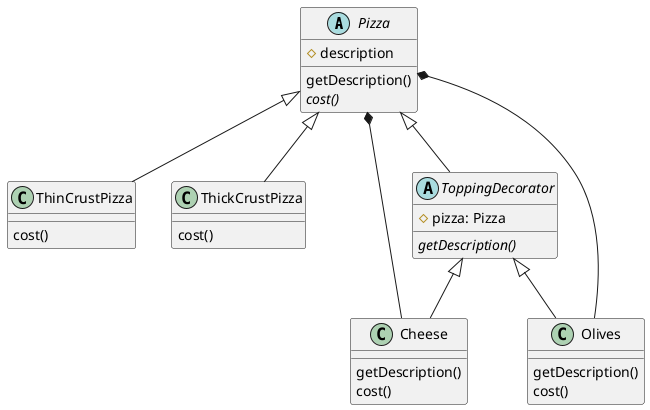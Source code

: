 @startuml solution

abstract Pizza {
  #description
  getDescription()
  {abstract}cost()
}

class ThinCrustPizza {
  cost()
}

class ThickCrustPizza {
  cost()
}

Pizza <|-- ThinCrustPizza
Pizza <|-- ThickCrustPizza

abstract ToppingDecorator {
  #pizza: Pizza
  {abstract}getDescription()
}

Pizza <|-- ToppingDecorator

class Cheese {
  getDescription()
  cost()
}

class Olives {
  getDescription()
  cost()
}

ToppingDecorator <|-- Cheese
ToppingDecorator <|-- Olives

Pizza *-- Cheese
Pizza *-- Olives

@enduml
